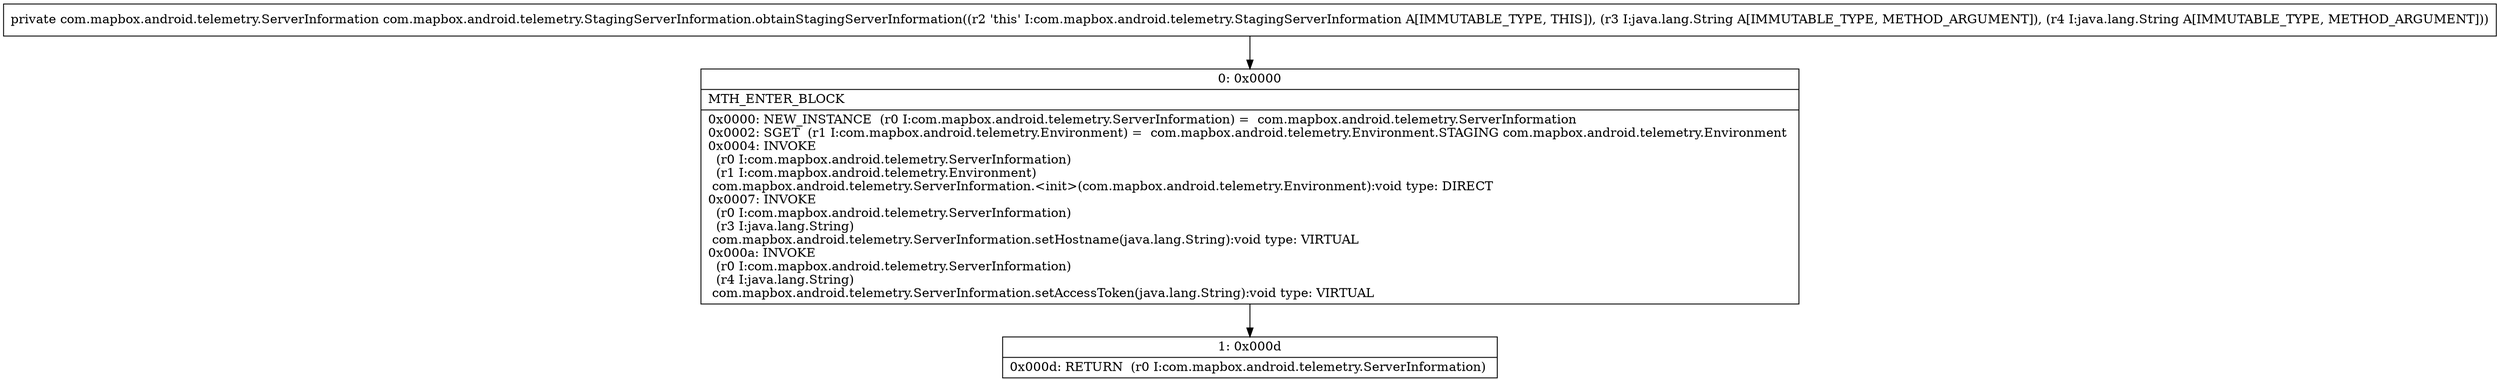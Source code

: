 digraph "CFG forcom.mapbox.android.telemetry.StagingServerInformation.obtainStagingServerInformation(Ljava\/lang\/String;Ljava\/lang\/String;)Lcom\/mapbox\/android\/telemetry\/ServerInformation;" {
Node_0 [shape=record,label="{0\:\ 0x0000|MTH_ENTER_BLOCK\l|0x0000: NEW_INSTANCE  (r0 I:com.mapbox.android.telemetry.ServerInformation) =  com.mapbox.android.telemetry.ServerInformation \l0x0002: SGET  (r1 I:com.mapbox.android.telemetry.Environment) =  com.mapbox.android.telemetry.Environment.STAGING com.mapbox.android.telemetry.Environment \l0x0004: INVOKE  \l  (r0 I:com.mapbox.android.telemetry.ServerInformation)\l  (r1 I:com.mapbox.android.telemetry.Environment)\l com.mapbox.android.telemetry.ServerInformation.\<init\>(com.mapbox.android.telemetry.Environment):void type: DIRECT \l0x0007: INVOKE  \l  (r0 I:com.mapbox.android.telemetry.ServerInformation)\l  (r3 I:java.lang.String)\l com.mapbox.android.telemetry.ServerInformation.setHostname(java.lang.String):void type: VIRTUAL \l0x000a: INVOKE  \l  (r0 I:com.mapbox.android.telemetry.ServerInformation)\l  (r4 I:java.lang.String)\l com.mapbox.android.telemetry.ServerInformation.setAccessToken(java.lang.String):void type: VIRTUAL \l}"];
Node_1 [shape=record,label="{1\:\ 0x000d|0x000d: RETURN  (r0 I:com.mapbox.android.telemetry.ServerInformation) \l}"];
MethodNode[shape=record,label="{private com.mapbox.android.telemetry.ServerInformation com.mapbox.android.telemetry.StagingServerInformation.obtainStagingServerInformation((r2 'this' I:com.mapbox.android.telemetry.StagingServerInformation A[IMMUTABLE_TYPE, THIS]), (r3 I:java.lang.String A[IMMUTABLE_TYPE, METHOD_ARGUMENT]), (r4 I:java.lang.String A[IMMUTABLE_TYPE, METHOD_ARGUMENT])) }"];
MethodNode -> Node_0;
Node_0 -> Node_1;
}

